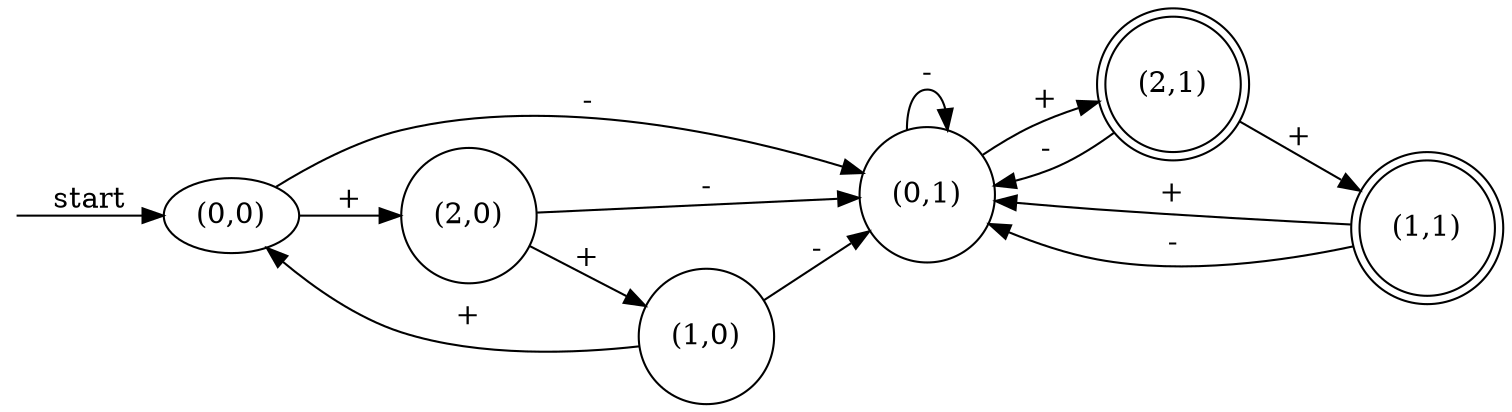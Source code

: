 digraph dfa {
    rankdir = LR;
    __start [style = invis, shape = point];
    __start -> "(0,0)" [ label = "start" ];
    node [shape = doublecircle]; "(2,1)" "(1,1)"
    node [shape = circle];
    "(0,0)" -> "(2,0)" [ label = "+" ];
    "(0,0)" -> "(0,1)" [ label = "-" ];
    "(0,1)" -> "(2,1)" [ label = "+" ];
    "(0,1)" -> "(0,1)" [ label = "-" ];
    "(2,0)" -> "(1,0)" [ label = "+" ];
    "(2,0)" -> "(0,1)" [ label = "-" ];
    "(2,1)" -> "(1,1)" [ label = "+" ];
    "(2,1)" -> "(0,1)" [ label = "-" ];
    "(1,0)" -> "(0,0)" [ label = "+" ];
    "(1,0)" -> "(0,1)" [ label = "-" ];
    "(1,1)" -> "(0,1)" [ label = "+" ];
    "(1,1)" -> "(0,1)" [ label = "-" ];
}

